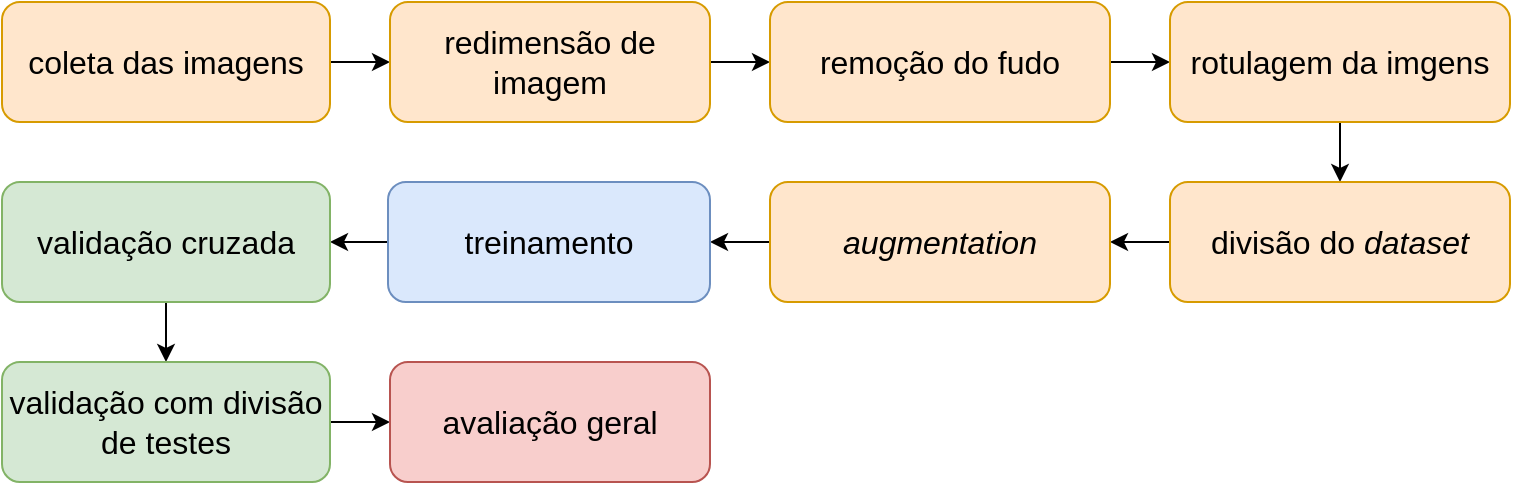 <mxfile version="24.4.13" type="github">
  <diagram name="Página-1" id="YRb1qbgRJH1MWBoYf3uf">
    <mxGraphModel dx="1434" dy="754" grid="0" gridSize="10" guides="1" tooltips="1" connect="1" arrows="1" fold="1" page="0" pageScale="1" pageWidth="850" pageHeight="1100" math="0" shadow="0">
      <root>
        <mxCell id="0" />
        <mxCell id="1" parent="0" />
        <mxCell id="-IWX3M4fbLFy1nsc_n2e-12" value="" style="edgeStyle=orthogonalEdgeStyle;rounded=0;orthogonalLoop=1;jettySize=auto;html=1;" edge="1" parent="1" source="-IWX3M4fbLFy1nsc_n2e-1" target="-IWX3M4fbLFy1nsc_n2e-2">
          <mxGeometry relative="1" as="geometry" />
        </mxCell>
        <mxCell id="-IWX3M4fbLFy1nsc_n2e-1" value="&lt;div style=&quot;&quot;&gt;&lt;span style=&quot;background-color: initial;&quot;&gt;&lt;font style=&quot;font-size: 16px;&quot;&gt;coleta das imagens&lt;/font&gt;&lt;/span&gt;&lt;/div&gt;" style="rounded=1;whiteSpace=wrap;html=1;align=center;fillColor=#ffe6cc;strokeColor=#d79b00;" vertex="1" parent="1">
          <mxGeometry x="6" y="170" width="164" height="60" as="geometry" />
        </mxCell>
        <mxCell id="-IWX3M4fbLFy1nsc_n2e-13" value="" style="edgeStyle=orthogonalEdgeStyle;rounded=0;orthogonalLoop=1;jettySize=auto;html=1;" edge="1" parent="1" source="-IWX3M4fbLFy1nsc_n2e-2" target="-IWX3M4fbLFy1nsc_n2e-3">
          <mxGeometry relative="1" as="geometry" />
        </mxCell>
        <mxCell id="-IWX3M4fbLFy1nsc_n2e-2" value="&lt;div style=&quot;&quot;&gt;&lt;span style=&quot;font-size: 16px;&quot;&gt;redimensão de imagem&lt;/span&gt;&lt;br&gt;&lt;/div&gt;" style="rounded=1;whiteSpace=wrap;html=1;align=center;fillColor=#ffe6cc;strokeColor=#d79b00;" vertex="1" parent="1">
          <mxGeometry x="200" y="170" width="160" height="60" as="geometry" />
        </mxCell>
        <mxCell id="-IWX3M4fbLFy1nsc_n2e-14" value="" style="edgeStyle=orthogonalEdgeStyle;rounded=0;orthogonalLoop=1;jettySize=auto;html=1;" edge="1" parent="1" source="-IWX3M4fbLFy1nsc_n2e-3" target="-IWX3M4fbLFy1nsc_n2e-4">
          <mxGeometry relative="1" as="geometry" />
        </mxCell>
        <mxCell id="-IWX3M4fbLFy1nsc_n2e-3" value="&lt;div style=&quot;&quot;&gt;&lt;span style=&quot;font-size: 16px;&quot;&gt;remoção do fudo&lt;/span&gt;&lt;br&gt;&lt;/div&gt;" style="rounded=1;whiteSpace=wrap;html=1;align=center;fillColor=#ffe6cc;strokeColor=#d79b00;" vertex="1" parent="1">
          <mxGeometry x="390" y="170" width="170" height="60" as="geometry" />
        </mxCell>
        <mxCell id="-IWX3M4fbLFy1nsc_n2e-15" value="" style="edgeStyle=orthogonalEdgeStyle;rounded=0;orthogonalLoop=1;jettySize=auto;html=1;" edge="1" parent="1" source="-IWX3M4fbLFy1nsc_n2e-4" target="-IWX3M4fbLFy1nsc_n2e-5">
          <mxGeometry relative="1" as="geometry" />
        </mxCell>
        <mxCell id="-IWX3M4fbLFy1nsc_n2e-4" value="&lt;div style=&quot;&quot;&gt;&lt;span style=&quot;font-size: 16px;&quot;&gt;rotulagem da imgens&lt;/span&gt;&lt;br&gt;&lt;/div&gt;" style="rounded=1;whiteSpace=wrap;html=1;align=center;fillColor=#ffe6cc;strokeColor=#d79b00;" vertex="1" parent="1">
          <mxGeometry x="590" y="170" width="170" height="60" as="geometry" />
        </mxCell>
        <mxCell id="-IWX3M4fbLFy1nsc_n2e-16" value="" style="edgeStyle=orthogonalEdgeStyle;rounded=0;orthogonalLoop=1;jettySize=auto;html=1;" edge="1" parent="1" source="-IWX3M4fbLFy1nsc_n2e-5" target="-IWX3M4fbLFy1nsc_n2e-6">
          <mxGeometry relative="1" as="geometry" />
        </mxCell>
        <mxCell id="-IWX3M4fbLFy1nsc_n2e-5" value="&lt;div style=&quot;&quot;&gt;&lt;span style=&quot;font-size: 16px;&quot;&gt;divisão do &lt;i&gt;dataset&lt;/i&gt;&lt;/span&gt;&lt;br&gt;&lt;/div&gt;" style="rounded=1;whiteSpace=wrap;html=1;align=center;fillColor=#ffe6cc;strokeColor=#d79b00;" vertex="1" parent="1">
          <mxGeometry x="590" y="260" width="170" height="60" as="geometry" />
        </mxCell>
        <mxCell id="-IWX3M4fbLFy1nsc_n2e-17" value="" style="edgeStyle=orthogonalEdgeStyle;rounded=0;orthogonalLoop=1;jettySize=auto;html=1;" edge="1" parent="1" source="-IWX3M4fbLFy1nsc_n2e-6" target="-IWX3M4fbLFy1nsc_n2e-7">
          <mxGeometry relative="1" as="geometry" />
        </mxCell>
        <mxCell id="-IWX3M4fbLFy1nsc_n2e-6" value="&lt;div style=&quot;&quot;&gt;&lt;span style=&quot;font-size: 16px;&quot;&gt;&lt;i&gt;augmentation&lt;/i&gt;&lt;/span&gt;&lt;/div&gt;" style="rounded=1;whiteSpace=wrap;html=1;align=center;fillColor=#ffe6cc;strokeColor=#d79b00;" vertex="1" parent="1">
          <mxGeometry x="390" y="260" width="170" height="60" as="geometry" />
        </mxCell>
        <mxCell id="-IWX3M4fbLFy1nsc_n2e-18" value="" style="edgeStyle=orthogonalEdgeStyle;rounded=0;orthogonalLoop=1;jettySize=auto;html=1;" edge="1" parent="1" source="-IWX3M4fbLFy1nsc_n2e-7" target="-IWX3M4fbLFy1nsc_n2e-8">
          <mxGeometry relative="1" as="geometry" />
        </mxCell>
        <mxCell id="-IWX3M4fbLFy1nsc_n2e-7" value="&lt;div style=&quot;&quot;&gt;&lt;span style=&quot;font-size: 16px;&quot;&gt;treinamento&lt;/span&gt;&lt;/div&gt;" style="rounded=1;whiteSpace=wrap;html=1;align=center;fillColor=#dae8fc;strokeColor=#6c8ebf;" vertex="1" parent="1">
          <mxGeometry x="199" y="260" width="161" height="60" as="geometry" />
        </mxCell>
        <mxCell id="-IWX3M4fbLFy1nsc_n2e-19" value="" style="edgeStyle=orthogonalEdgeStyle;rounded=0;orthogonalLoop=1;jettySize=auto;html=1;" edge="1" parent="1" source="-IWX3M4fbLFy1nsc_n2e-8" target="-IWX3M4fbLFy1nsc_n2e-9">
          <mxGeometry relative="1" as="geometry" />
        </mxCell>
        <mxCell id="-IWX3M4fbLFy1nsc_n2e-8" value="&lt;div style=&quot;&quot;&gt;&lt;span style=&quot;font-size: 16px;&quot;&gt;validação cruzada&lt;/span&gt;&lt;/div&gt;" style="rounded=1;whiteSpace=wrap;html=1;align=center;fillColor=#d5e8d4;strokeColor=#82b366;" vertex="1" parent="1">
          <mxGeometry x="6" y="260" width="164" height="60" as="geometry" />
        </mxCell>
        <mxCell id="-IWX3M4fbLFy1nsc_n2e-20" value="" style="edgeStyle=orthogonalEdgeStyle;rounded=0;orthogonalLoop=1;jettySize=auto;html=1;" edge="1" parent="1" source="-IWX3M4fbLFy1nsc_n2e-9" target="-IWX3M4fbLFy1nsc_n2e-10">
          <mxGeometry relative="1" as="geometry" />
        </mxCell>
        <mxCell id="-IWX3M4fbLFy1nsc_n2e-9" value="&lt;div style=&quot;&quot;&gt;&lt;span style=&quot;font-size: 16px;&quot;&gt;validação com divisão de testes&lt;/span&gt;&lt;/div&gt;" style="rounded=1;whiteSpace=wrap;html=1;align=center;fillColor=#d5e8d4;strokeColor=#82b366;" vertex="1" parent="1">
          <mxGeometry x="6" y="350" width="164" height="60" as="geometry" />
        </mxCell>
        <mxCell id="-IWX3M4fbLFy1nsc_n2e-10" value="&lt;div style=&quot;&quot;&gt;&lt;span style=&quot;font-size: 16px;&quot;&gt;avaliação geral&lt;/span&gt;&lt;/div&gt;" style="rounded=1;whiteSpace=wrap;html=1;align=center;fillColor=#f8cecc;strokeColor=#b85450;" vertex="1" parent="1">
          <mxGeometry x="200" y="350" width="160" height="60" as="geometry" />
        </mxCell>
      </root>
    </mxGraphModel>
  </diagram>
</mxfile>
